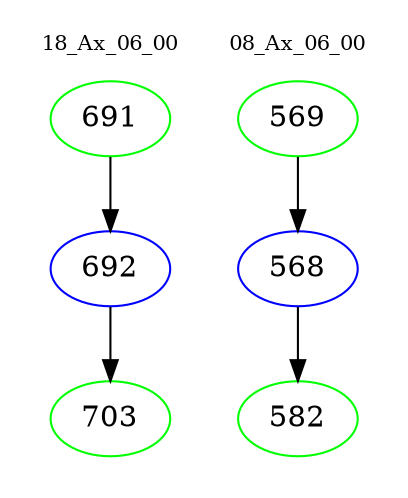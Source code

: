 digraph{
subgraph cluster_0 {
color = white
label = "18_Ax_06_00";
fontsize=10;
T0_691 [label="691", color="green"]
T0_691 -> T0_692 [color="black"]
T0_692 [label="692", color="blue"]
T0_692 -> T0_703 [color="black"]
T0_703 [label="703", color="green"]
}
subgraph cluster_1 {
color = white
label = "08_Ax_06_00";
fontsize=10;
T1_569 [label="569", color="green"]
T1_569 -> T1_568 [color="black"]
T1_568 [label="568", color="blue"]
T1_568 -> T1_582 [color="black"]
T1_582 [label="582", color="green"]
}
}
